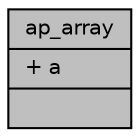 digraph "ap_array"
{
 // INTERACTIVE_SVG=YES
  edge [fontname="Helvetica",fontsize="10",labelfontname="Helvetica",labelfontsize="10"];
  node [fontname="Helvetica",fontsize="10",shape=record];
  Node1 [label="{ap_array\n|+ a\l|}",height=0.2,width=0.4,color="black", fillcolor="grey75", style="filled", fontcolor="black"];
}
